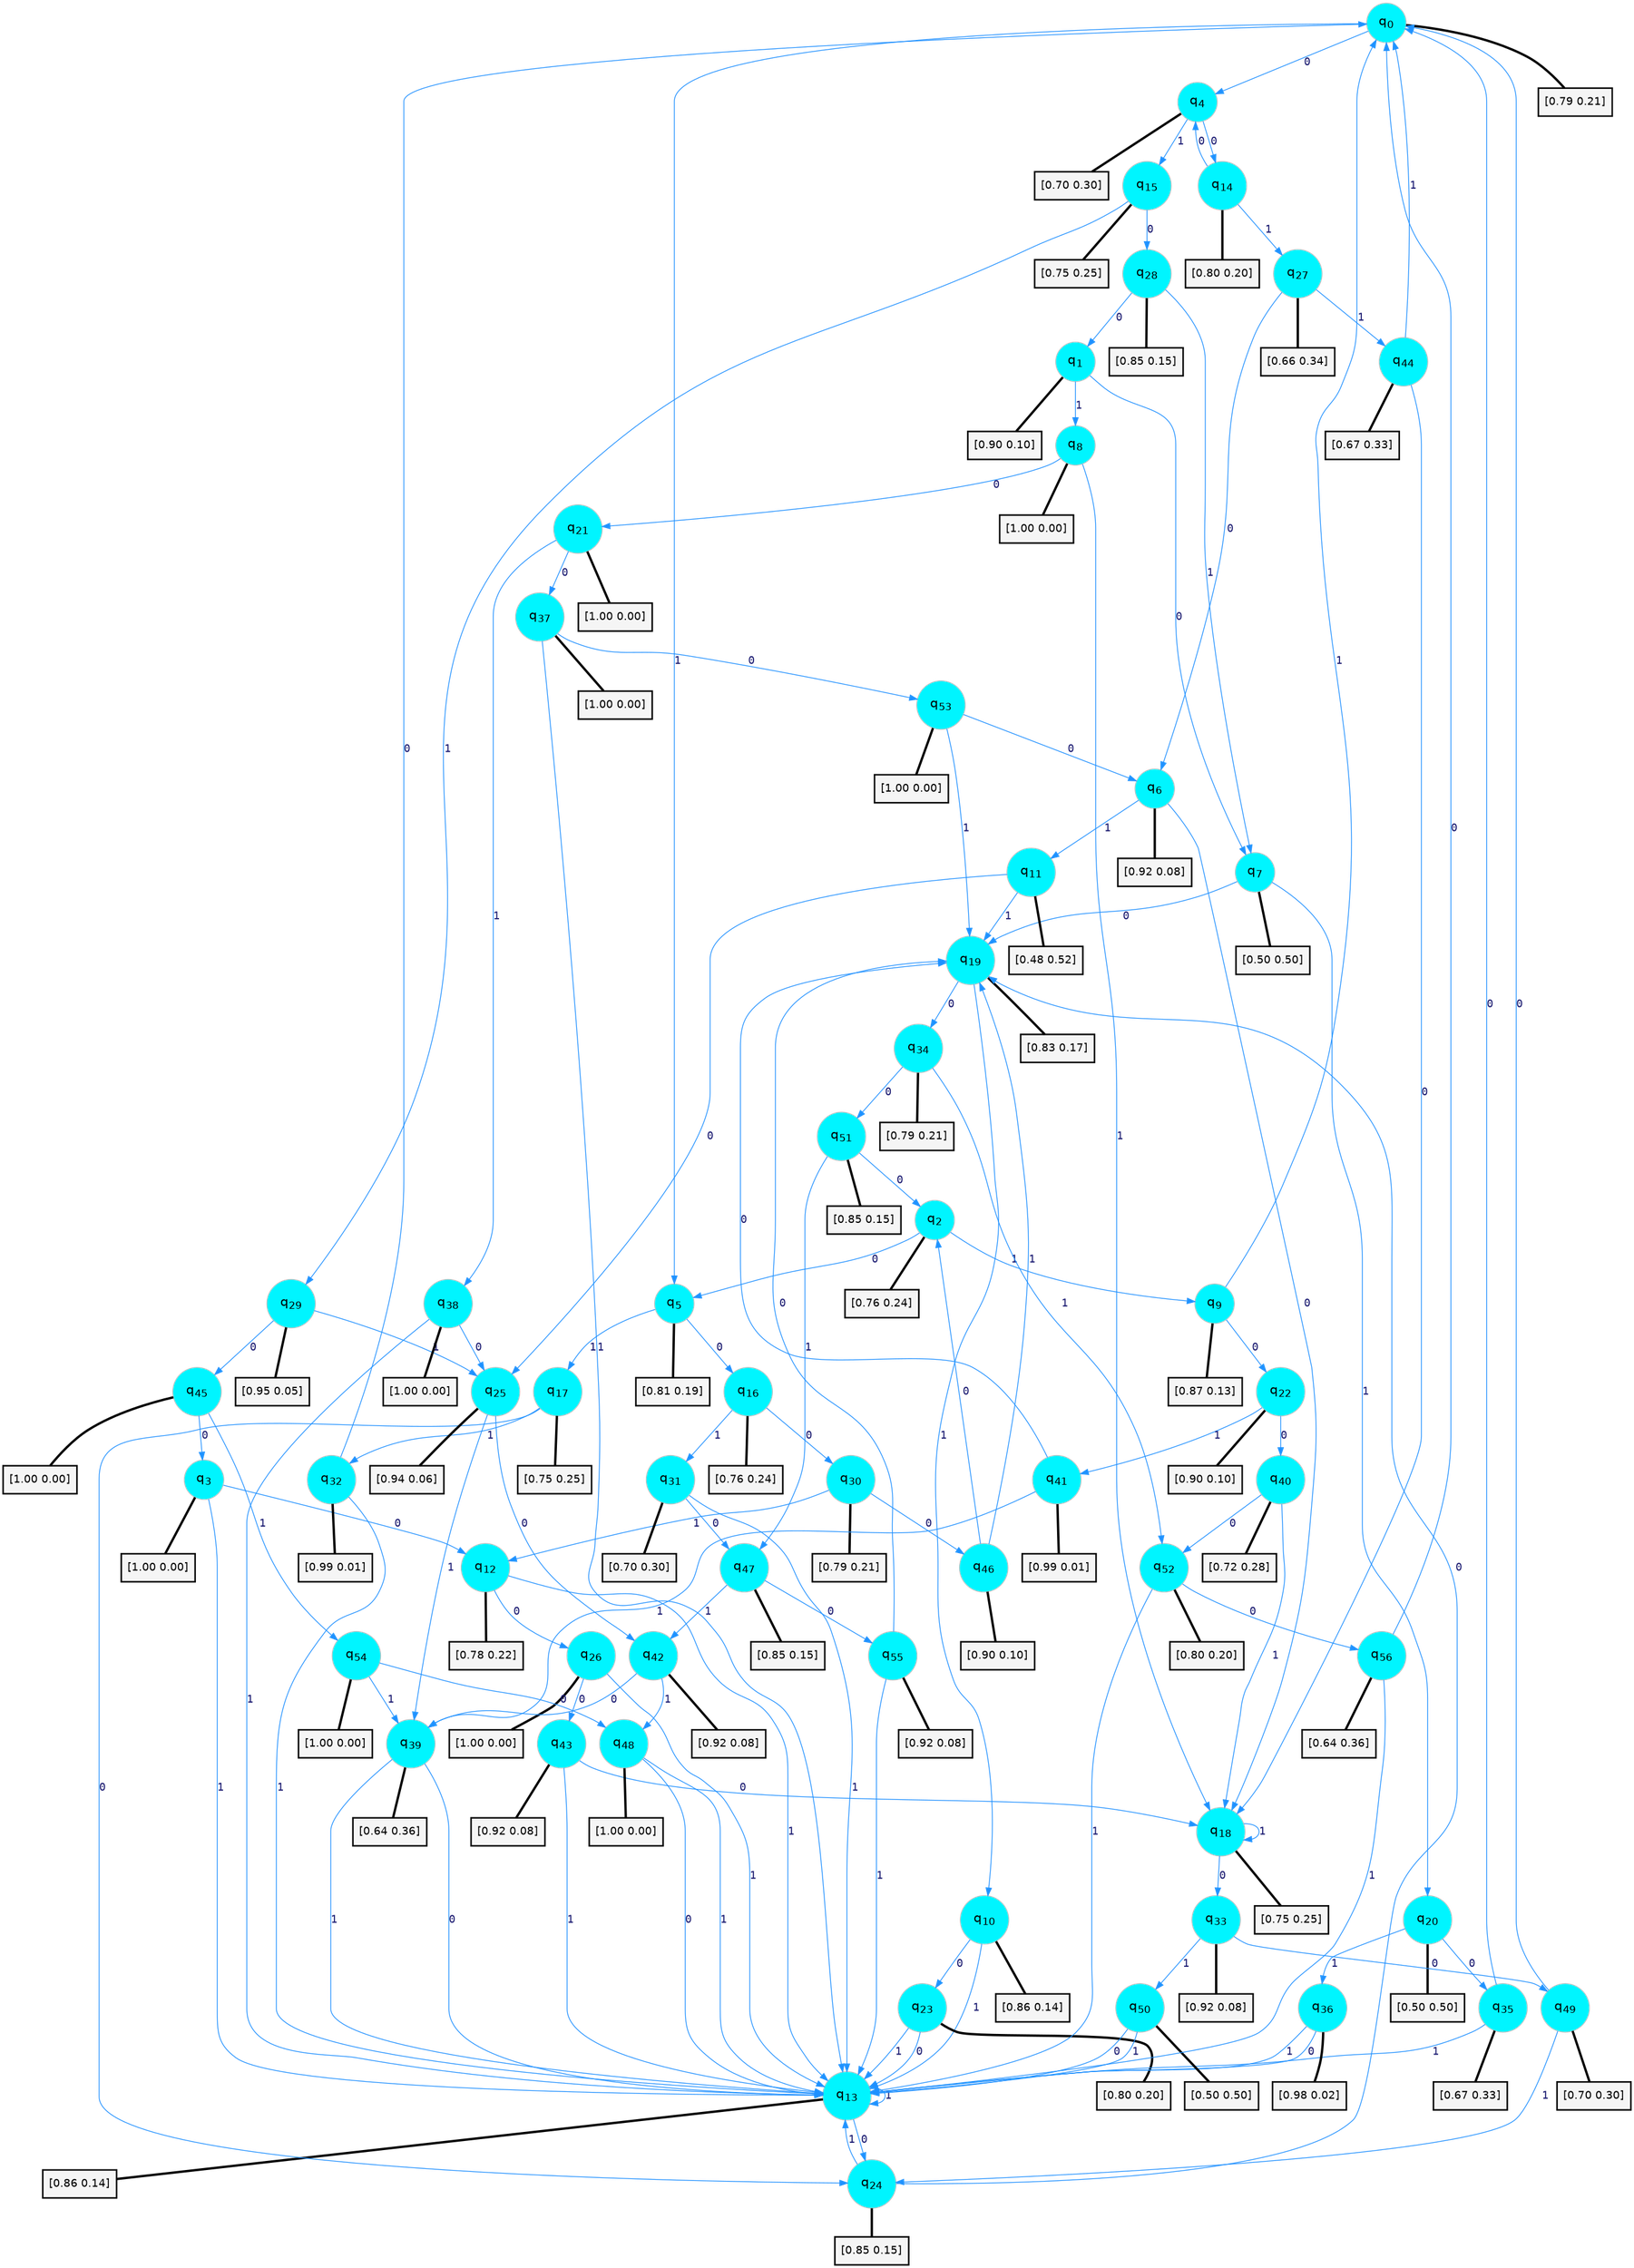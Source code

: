 digraph G {
graph [
bgcolor=transparent, dpi=300, rankdir=TD, size="40,25"];
node [
color=gray, fillcolor=turquoise1, fontcolor=black, fontname=Helvetica, fontsize=16, fontweight=bold, shape=circle, style=filled];
edge [
arrowsize=1, color=dodgerblue1, fontcolor=midnightblue, fontname=courier, fontweight=bold, penwidth=1, style=solid, weight=20];
0[label=<q<SUB>0</SUB>>];
1[label=<q<SUB>1</SUB>>];
2[label=<q<SUB>2</SUB>>];
3[label=<q<SUB>3</SUB>>];
4[label=<q<SUB>4</SUB>>];
5[label=<q<SUB>5</SUB>>];
6[label=<q<SUB>6</SUB>>];
7[label=<q<SUB>7</SUB>>];
8[label=<q<SUB>8</SUB>>];
9[label=<q<SUB>9</SUB>>];
10[label=<q<SUB>10</SUB>>];
11[label=<q<SUB>11</SUB>>];
12[label=<q<SUB>12</SUB>>];
13[label=<q<SUB>13</SUB>>];
14[label=<q<SUB>14</SUB>>];
15[label=<q<SUB>15</SUB>>];
16[label=<q<SUB>16</SUB>>];
17[label=<q<SUB>17</SUB>>];
18[label=<q<SUB>18</SUB>>];
19[label=<q<SUB>19</SUB>>];
20[label=<q<SUB>20</SUB>>];
21[label=<q<SUB>21</SUB>>];
22[label=<q<SUB>22</SUB>>];
23[label=<q<SUB>23</SUB>>];
24[label=<q<SUB>24</SUB>>];
25[label=<q<SUB>25</SUB>>];
26[label=<q<SUB>26</SUB>>];
27[label=<q<SUB>27</SUB>>];
28[label=<q<SUB>28</SUB>>];
29[label=<q<SUB>29</SUB>>];
30[label=<q<SUB>30</SUB>>];
31[label=<q<SUB>31</SUB>>];
32[label=<q<SUB>32</SUB>>];
33[label=<q<SUB>33</SUB>>];
34[label=<q<SUB>34</SUB>>];
35[label=<q<SUB>35</SUB>>];
36[label=<q<SUB>36</SUB>>];
37[label=<q<SUB>37</SUB>>];
38[label=<q<SUB>38</SUB>>];
39[label=<q<SUB>39</SUB>>];
40[label=<q<SUB>40</SUB>>];
41[label=<q<SUB>41</SUB>>];
42[label=<q<SUB>42</SUB>>];
43[label=<q<SUB>43</SUB>>];
44[label=<q<SUB>44</SUB>>];
45[label=<q<SUB>45</SUB>>];
46[label=<q<SUB>46</SUB>>];
47[label=<q<SUB>47</SUB>>];
48[label=<q<SUB>48</SUB>>];
49[label=<q<SUB>49</SUB>>];
50[label=<q<SUB>50</SUB>>];
51[label=<q<SUB>51</SUB>>];
52[label=<q<SUB>52</SUB>>];
53[label=<q<SUB>53</SUB>>];
54[label=<q<SUB>54</SUB>>];
55[label=<q<SUB>55</SUB>>];
56[label=<q<SUB>56</SUB>>];
57[label="[0.79 0.21]", shape=box,fontcolor=black, fontname=Helvetica, fontsize=14, penwidth=2, fillcolor=whitesmoke,color=black];
58[label="[0.90 0.10]", shape=box,fontcolor=black, fontname=Helvetica, fontsize=14, penwidth=2, fillcolor=whitesmoke,color=black];
59[label="[0.76 0.24]", shape=box,fontcolor=black, fontname=Helvetica, fontsize=14, penwidth=2, fillcolor=whitesmoke,color=black];
60[label="[1.00 0.00]", shape=box,fontcolor=black, fontname=Helvetica, fontsize=14, penwidth=2, fillcolor=whitesmoke,color=black];
61[label="[0.70 0.30]", shape=box,fontcolor=black, fontname=Helvetica, fontsize=14, penwidth=2, fillcolor=whitesmoke,color=black];
62[label="[0.81 0.19]", shape=box,fontcolor=black, fontname=Helvetica, fontsize=14, penwidth=2, fillcolor=whitesmoke,color=black];
63[label="[0.92 0.08]", shape=box,fontcolor=black, fontname=Helvetica, fontsize=14, penwidth=2, fillcolor=whitesmoke,color=black];
64[label="[0.50 0.50]", shape=box,fontcolor=black, fontname=Helvetica, fontsize=14, penwidth=2, fillcolor=whitesmoke,color=black];
65[label="[1.00 0.00]", shape=box,fontcolor=black, fontname=Helvetica, fontsize=14, penwidth=2, fillcolor=whitesmoke,color=black];
66[label="[0.87 0.13]", shape=box,fontcolor=black, fontname=Helvetica, fontsize=14, penwidth=2, fillcolor=whitesmoke,color=black];
67[label="[0.86 0.14]", shape=box,fontcolor=black, fontname=Helvetica, fontsize=14, penwidth=2, fillcolor=whitesmoke,color=black];
68[label="[0.48 0.52]", shape=box,fontcolor=black, fontname=Helvetica, fontsize=14, penwidth=2, fillcolor=whitesmoke,color=black];
69[label="[0.78 0.22]", shape=box,fontcolor=black, fontname=Helvetica, fontsize=14, penwidth=2, fillcolor=whitesmoke,color=black];
70[label="[0.86 0.14]", shape=box,fontcolor=black, fontname=Helvetica, fontsize=14, penwidth=2, fillcolor=whitesmoke,color=black];
71[label="[0.80 0.20]", shape=box,fontcolor=black, fontname=Helvetica, fontsize=14, penwidth=2, fillcolor=whitesmoke,color=black];
72[label="[0.75 0.25]", shape=box,fontcolor=black, fontname=Helvetica, fontsize=14, penwidth=2, fillcolor=whitesmoke,color=black];
73[label="[0.76 0.24]", shape=box,fontcolor=black, fontname=Helvetica, fontsize=14, penwidth=2, fillcolor=whitesmoke,color=black];
74[label="[0.75 0.25]", shape=box,fontcolor=black, fontname=Helvetica, fontsize=14, penwidth=2, fillcolor=whitesmoke,color=black];
75[label="[0.75 0.25]", shape=box,fontcolor=black, fontname=Helvetica, fontsize=14, penwidth=2, fillcolor=whitesmoke,color=black];
76[label="[0.83 0.17]", shape=box,fontcolor=black, fontname=Helvetica, fontsize=14, penwidth=2, fillcolor=whitesmoke,color=black];
77[label="[0.50 0.50]", shape=box,fontcolor=black, fontname=Helvetica, fontsize=14, penwidth=2, fillcolor=whitesmoke,color=black];
78[label="[1.00 0.00]", shape=box,fontcolor=black, fontname=Helvetica, fontsize=14, penwidth=2, fillcolor=whitesmoke,color=black];
79[label="[0.90 0.10]", shape=box,fontcolor=black, fontname=Helvetica, fontsize=14, penwidth=2, fillcolor=whitesmoke,color=black];
80[label="[0.80 0.20]", shape=box,fontcolor=black, fontname=Helvetica, fontsize=14, penwidth=2, fillcolor=whitesmoke,color=black];
81[label="[0.85 0.15]", shape=box,fontcolor=black, fontname=Helvetica, fontsize=14, penwidth=2, fillcolor=whitesmoke,color=black];
82[label="[0.94 0.06]", shape=box,fontcolor=black, fontname=Helvetica, fontsize=14, penwidth=2, fillcolor=whitesmoke,color=black];
83[label="[1.00 0.00]", shape=box,fontcolor=black, fontname=Helvetica, fontsize=14, penwidth=2, fillcolor=whitesmoke,color=black];
84[label="[0.66 0.34]", shape=box,fontcolor=black, fontname=Helvetica, fontsize=14, penwidth=2, fillcolor=whitesmoke,color=black];
85[label="[0.85 0.15]", shape=box,fontcolor=black, fontname=Helvetica, fontsize=14, penwidth=2, fillcolor=whitesmoke,color=black];
86[label="[0.95 0.05]", shape=box,fontcolor=black, fontname=Helvetica, fontsize=14, penwidth=2, fillcolor=whitesmoke,color=black];
87[label="[0.79 0.21]", shape=box,fontcolor=black, fontname=Helvetica, fontsize=14, penwidth=2, fillcolor=whitesmoke,color=black];
88[label="[0.70 0.30]", shape=box,fontcolor=black, fontname=Helvetica, fontsize=14, penwidth=2, fillcolor=whitesmoke,color=black];
89[label="[0.99 0.01]", shape=box,fontcolor=black, fontname=Helvetica, fontsize=14, penwidth=2, fillcolor=whitesmoke,color=black];
90[label="[0.92 0.08]", shape=box,fontcolor=black, fontname=Helvetica, fontsize=14, penwidth=2, fillcolor=whitesmoke,color=black];
91[label="[0.79 0.21]", shape=box,fontcolor=black, fontname=Helvetica, fontsize=14, penwidth=2, fillcolor=whitesmoke,color=black];
92[label="[0.67 0.33]", shape=box,fontcolor=black, fontname=Helvetica, fontsize=14, penwidth=2, fillcolor=whitesmoke,color=black];
93[label="[0.98 0.02]", shape=box,fontcolor=black, fontname=Helvetica, fontsize=14, penwidth=2, fillcolor=whitesmoke,color=black];
94[label="[1.00 0.00]", shape=box,fontcolor=black, fontname=Helvetica, fontsize=14, penwidth=2, fillcolor=whitesmoke,color=black];
95[label="[1.00 0.00]", shape=box,fontcolor=black, fontname=Helvetica, fontsize=14, penwidth=2, fillcolor=whitesmoke,color=black];
96[label="[0.64 0.36]", shape=box,fontcolor=black, fontname=Helvetica, fontsize=14, penwidth=2, fillcolor=whitesmoke,color=black];
97[label="[0.72 0.28]", shape=box,fontcolor=black, fontname=Helvetica, fontsize=14, penwidth=2, fillcolor=whitesmoke,color=black];
98[label="[0.99 0.01]", shape=box,fontcolor=black, fontname=Helvetica, fontsize=14, penwidth=2, fillcolor=whitesmoke,color=black];
99[label="[0.92 0.08]", shape=box,fontcolor=black, fontname=Helvetica, fontsize=14, penwidth=2, fillcolor=whitesmoke,color=black];
100[label="[0.92 0.08]", shape=box,fontcolor=black, fontname=Helvetica, fontsize=14, penwidth=2, fillcolor=whitesmoke,color=black];
101[label="[0.67 0.33]", shape=box,fontcolor=black, fontname=Helvetica, fontsize=14, penwidth=2, fillcolor=whitesmoke,color=black];
102[label="[1.00 0.00]", shape=box,fontcolor=black, fontname=Helvetica, fontsize=14, penwidth=2, fillcolor=whitesmoke,color=black];
103[label="[0.90 0.10]", shape=box,fontcolor=black, fontname=Helvetica, fontsize=14, penwidth=2, fillcolor=whitesmoke,color=black];
104[label="[0.85 0.15]", shape=box,fontcolor=black, fontname=Helvetica, fontsize=14, penwidth=2, fillcolor=whitesmoke,color=black];
105[label="[1.00 0.00]", shape=box,fontcolor=black, fontname=Helvetica, fontsize=14, penwidth=2, fillcolor=whitesmoke,color=black];
106[label="[0.70 0.30]", shape=box,fontcolor=black, fontname=Helvetica, fontsize=14, penwidth=2, fillcolor=whitesmoke,color=black];
107[label="[0.50 0.50]", shape=box,fontcolor=black, fontname=Helvetica, fontsize=14, penwidth=2, fillcolor=whitesmoke,color=black];
108[label="[0.85 0.15]", shape=box,fontcolor=black, fontname=Helvetica, fontsize=14, penwidth=2, fillcolor=whitesmoke,color=black];
109[label="[0.80 0.20]", shape=box,fontcolor=black, fontname=Helvetica, fontsize=14, penwidth=2, fillcolor=whitesmoke,color=black];
110[label="[1.00 0.00]", shape=box,fontcolor=black, fontname=Helvetica, fontsize=14, penwidth=2, fillcolor=whitesmoke,color=black];
111[label="[1.00 0.00]", shape=box,fontcolor=black, fontname=Helvetica, fontsize=14, penwidth=2, fillcolor=whitesmoke,color=black];
112[label="[0.92 0.08]", shape=box,fontcolor=black, fontname=Helvetica, fontsize=14, penwidth=2, fillcolor=whitesmoke,color=black];
113[label="[0.64 0.36]", shape=box,fontcolor=black, fontname=Helvetica, fontsize=14, penwidth=2, fillcolor=whitesmoke,color=black];
0->4 [label=0];
0->5 [label=1];
0->57 [arrowhead=none, penwidth=3,color=black];
1->7 [label=0];
1->8 [label=1];
1->58 [arrowhead=none, penwidth=3,color=black];
2->5 [label=0];
2->9 [label=1];
2->59 [arrowhead=none, penwidth=3,color=black];
3->12 [label=0];
3->13 [label=1];
3->60 [arrowhead=none, penwidth=3,color=black];
4->14 [label=0];
4->15 [label=1];
4->61 [arrowhead=none, penwidth=3,color=black];
5->16 [label=0];
5->17 [label=1];
5->62 [arrowhead=none, penwidth=3,color=black];
6->18 [label=0];
6->11 [label=1];
6->63 [arrowhead=none, penwidth=3,color=black];
7->19 [label=0];
7->20 [label=1];
7->64 [arrowhead=none, penwidth=3,color=black];
8->21 [label=0];
8->18 [label=1];
8->65 [arrowhead=none, penwidth=3,color=black];
9->22 [label=0];
9->0 [label=1];
9->66 [arrowhead=none, penwidth=3,color=black];
10->23 [label=0];
10->13 [label=1];
10->67 [arrowhead=none, penwidth=3,color=black];
11->25 [label=0];
11->19 [label=1];
11->68 [arrowhead=none, penwidth=3,color=black];
12->26 [label=0];
12->13 [label=1];
12->69 [arrowhead=none, penwidth=3,color=black];
13->24 [label=0];
13->13 [label=1];
13->70 [arrowhead=none, penwidth=3,color=black];
14->4 [label=0];
14->27 [label=1];
14->71 [arrowhead=none, penwidth=3,color=black];
15->28 [label=0];
15->29 [label=1];
15->72 [arrowhead=none, penwidth=3,color=black];
16->30 [label=0];
16->31 [label=1];
16->73 [arrowhead=none, penwidth=3,color=black];
17->24 [label=0];
17->32 [label=1];
17->74 [arrowhead=none, penwidth=3,color=black];
18->33 [label=0];
18->18 [label=1];
18->75 [arrowhead=none, penwidth=3,color=black];
19->34 [label=0];
19->10 [label=1];
19->76 [arrowhead=none, penwidth=3,color=black];
20->35 [label=0];
20->36 [label=1];
20->77 [arrowhead=none, penwidth=3,color=black];
21->37 [label=0];
21->38 [label=1];
21->78 [arrowhead=none, penwidth=3,color=black];
22->40 [label=0];
22->41 [label=1];
22->79 [arrowhead=none, penwidth=3,color=black];
23->13 [label=0];
23->13 [label=1];
23->80 [arrowhead=none, penwidth=3,color=black];
24->19 [label=0];
24->13 [label=1];
24->81 [arrowhead=none, penwidth=3,color=black];
25->42 [label=0];
25->39 [label=1];
25->82 [arrowhead=none, penwidth=3,color=black];
26->43 [label=0];
26->13 [label=1];
26->83 [arrowhead=none, penwidth=3,color=black];
27->6 [label=0];
27->44 [label=1];
27->84 [arrowhead=none, penwidth=3,color=black];
28->1 [label=0];
28->7 [label=1];
28->85 [arrowhead=none, penwidth=3,color=black];
29->45 [label=0];
29->25 [label=1];
29->86 [arrowhead=none, penwidth=3,color=black];
30->46 [label=0];
30->12 [label=1];
30->87 [arrowhead=none, penwidth=3,color=black];
31->47 [label=0];
31->13 [label=1];
31->88 [arrowhead=none, penwidth=3,color=black];
32->0 [label=0];
32->13 [label=1];
32->89 [arrowhead=none, penwidth=3,color=black];
33->49 [label=0];
33->50 [label=1];
33->90 [arrowhead=none, penwidth=3,color=black];
34->51 [label=0];
34->52 [label=1];
34->91 [arrowhead=none, penwidth=3,color=black];
35->0 [label=0];
35->13 [label=1];
35->92 [arrowhead=none, penwidth=3,color=black];
36->13 [label=0];
36->13 [label=1];
36->93 [arrowhead=none, penwidth=3,color=black];
37->53 [label=0];
37->13 [label=1];
37->94 [arrowhead=none, penwidth=3,color=black];
38->25 [label=0];
38->13 [label=1];
38->95 [arrowhead=none, penwidth=3,color=black];
39->13 [label=0];
39->13 [label=1];
39->96 [arrowhead=none, penwidth=3,color=black];
40->52 [label=0];
40->18 [label=1];
40->97 [arrowhead=none, penwidth=3,color=black];
41->19 [label=0];
41->39 [label=1];
41->98 [arrowhead=none, penwidth=3,color=black];
42->39 [label=0];
42->48 [label=1];
42->99 [arrowhead=none, penwidth=3,color=black];
43->18 [label=0];
43->13 [label=1];
43->100 [arrowhead=none, penwidth=3,color=black];
44->18 [label=0];
44->0 [label=1];
44->101 [arrowhead=none, penwidth=3,color=black];
45->3 [label=0];
45->54 [label=1];
45->102 [arrowhead=none, penwidth=3,color=black];
46->2 [label=0];
46->19 [label=1];
46->103 [arrowhead=none, penwidth=3,color=black];
47->55 [label=0];
47->42 [label=1];
47->104 [arrowhead=none, penwidth=3,color=black];
48->13 [label=0];
48->13 [label=1];
48->105 [arrowhead=none, penwidth=3,color=black];
49->0 [label=0];
49->24 [label=1];
49->106 [arrowhead=none, penwidth=3,color=black];
50->13 [label=0];
50->13 [label=1];
50->107 [arrowhead=none, penwidth=3,color=black];
51->2 [label=0];
51->47 [label=1];
51->108 [arrowhead=none, penwidth=3,color=black];
52->56 [label=0];
52->13 [label=1];
52->109 [arrowhead=none, penwidth=3,color=black];
53->6 [label=0];
53->19 [label=1];
53->110 [arrowhead=none, penwidth=3,color=black];
54->48 [label=0];
54->39 [label=1];
54->111 [arrowhead=none, penwidth=3,color=black];
55->19 [label=0];
55->13 [label=1];
55->112 [arrowhead=none, penwidth=3,color=black];
56->0 [label=0];
56->13 [label=1];
56->113 [arrowhead=none, penwidth=3,color=black];
}
